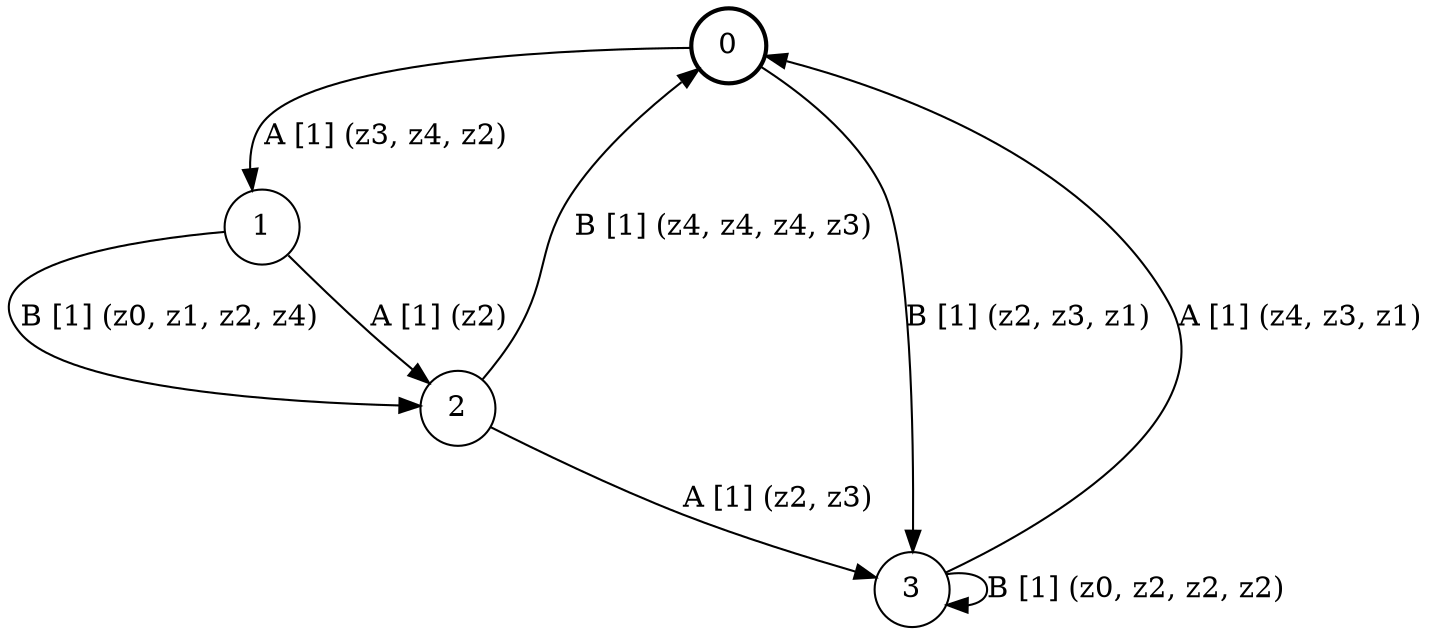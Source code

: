 # generated file, don't try to modify
# command: dot -Tpng <filename> > tree.png
digraph Automaton {
    node [shape = circle];
    0 [style = "bold"];
    0 -> 1 [label = "A [1] (z3, z4, z2) "];
    0 -> 3 [label = "B [1] (z2, z3, z1) "];
    1 -> 2 [label = "A [1] (z2) "];
    1 -> 2 [label = "B [1] (z0, z1, z2, z4) "];
    2 -> 3 [label = "A [1] (z2, z3) "];
    2 -> 0 [label = "B [1] (z4, z4, z4, z3) "];
    3 -> 0 [label = "A [1] (z4, z3, z1) "];
    3 -> 3 [label = "B [1] (z0, z2, z2, z2) "];
}
